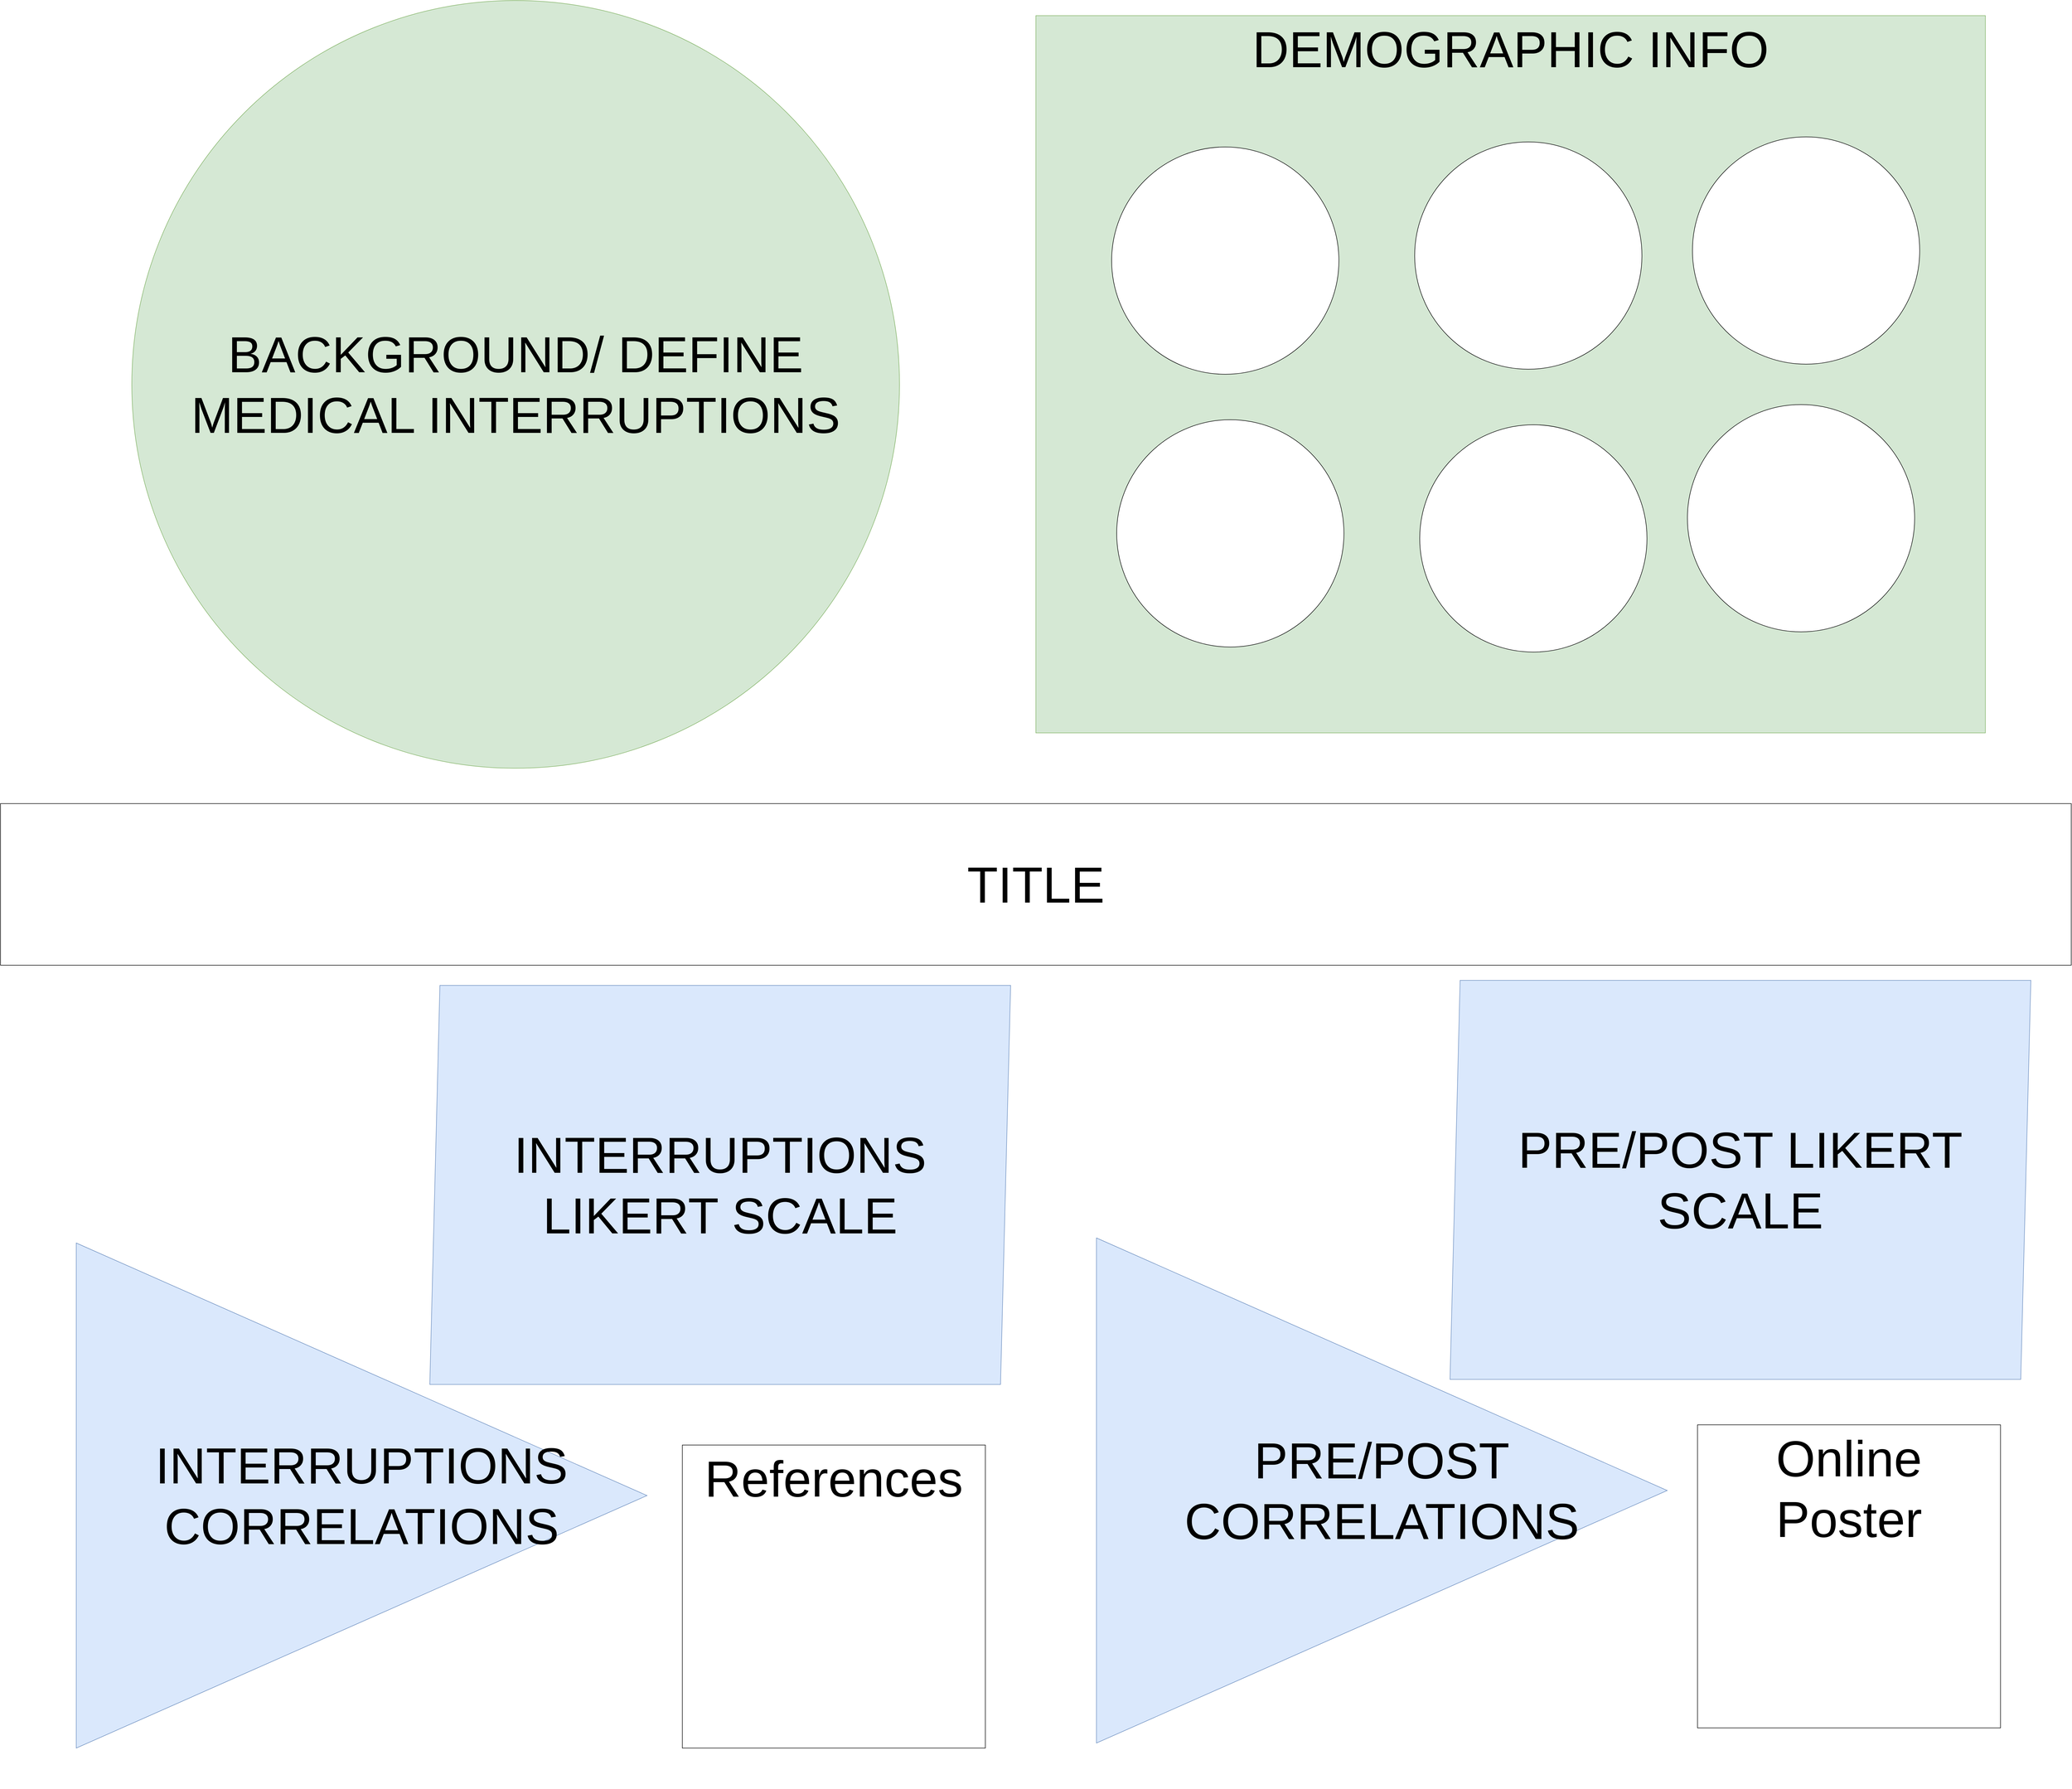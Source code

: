 <mxfile version="21.6.1" type="github">
  <diagram name="Page-1" id="cC_zP4I_xgYjMpr82xzc">
    <mxGraphModel dx="5250" dy="2745" grid="1" gridSize="10" guides="1" tooltips="1" connect="1" arrows="1" fold="1" page="1" pageScale="1" pageWidth="4100" pageHeight="3600" math="0" shadow="0">
      <root>
        <mxCell id="0" />
        <mxCell id="1" parent="0" />
        <mxCell id="6hHZzvhaUNKSlwccIixW-21" value="&lt;font style=&quot;font-size: 100px;&quot;&gt;References&lt;/font&gt;" style="whiteSpace=wrap;html=1;aspect=fixed;verticalAlign=top;" vertex="1" parent="1">
          <mxGeometry x="1350" y="2910" width="600" height="600" as="geometry" />
        </mxCell>
        <mxCell id="6hHZzvhaUNKSlwccIixW-2" value="&lt;font style=&quot;font-size: 100px;&quot;&gt;TITLE&lt;/font&gt;" style="rounded=0;whiteSpace=wrap;html=1;" vertex="1" parent="1">
          <mxGeometry y="1640" width="4100" height="320" as="geometry" />
        </mxCell>
        <mxCell id="6hHZzvhaUNKSlwccIixW-3" value="BACKGROUND/ DEFINE MEDICAL INTERRUPTIONS" style="ellipse;whiteSpace=wrap;html=1;aspect=fixed;fontSize=100;fillColor=#d5e8d4;strokeColor=#82b366;" vertex="1" parent="1">
          <mxGeometry x="260" y="50" width="1520" height="1520" as="geometry" />
        </mxCell>
        <mxCell id="6hHZzvhaUNKSlwccIixW-5" value="DEMOGRAPHIC INFO" style="rounded=0;whiteSpace=wrap;html=1;fontSize=100;verticalAlign=top;fillColor=#d5e8d4;strokeColor=#82b366;" vertex="1" parent="1">
          <mxGeometry x="2050" y="80" width="1880" height="1420" as="geometry" />
        </mxCell>
        <mxCell id="6hHZzvhaUNKSlwccIixW-6" value="" style="ellipse;whiteSpace=wrap;html=1;aspect=fixed;" vertex="1" parent="1">
          <mxGeometry x="2200" y="340" width="450" height="450" as="geometry" />
        </mxCell>
        <mxCell id="6hHZzvhaUNKSlwccIixW-7" value="" style="ellipse;whiteSpace=wrap;html=1;aspect=fixed;" vertex="1" parent="1">
          <mxGeometry x="2800" y="330" width="450" height="450" as="geometry" />
        </mxCell>
        <mxCell id="6hHZzvhaUNKSlwccIixW-8" value="" style="ellipse;whiteSpace=wrap;html=1;aspect=fixed;" vertex="1" parent="1">
          <mxGeometry x="3350" y="320" width="450" height="450" as="geometry" />
        </mxCell>
        <mxCell id="6hHZzvhaUNKSlwccIixW-9" value="" style="ellipse;whiteSpace=wrap;html=1;aspect=fixed;" vertex="1" parent="1">
          <mxGeometry x="3340" y="850" width="450" height="450" as="geometry" />
        </mxCell>
        <mxCell id="6hHZzvhaUNKSlwccIixW-11" value="" style="ellipse;whiteSpace=wrap;html=1;aspect=fixed;" vertex="1" parent="1">
          <mxGeometry x="2810" y="890" width="450" height="450" as="geometry" />
        </mxCell>
        <mxCell id="6hHZzvhaUNKSlwccIixW-12" value="" style="ellipse;whiteSpace=wrap;html=1;aspect=fixed;" vertex="1" parent="1">
          <mxGeometry x="2210" y="880" width="450" height="450" as="geometry" />
        </mxCell>
        <mxCell id="6hHZzvhaUNKSlwccIixW-14" value="&lt;span style=&quot;font-size: 100px;&quot;&gt;INTERRUPTIONS CORRELATIONS&lt;br&gt;&lt;/span&gt;" style="triangle;whiteSpace=wrap;html=1;fillColor=#dae8fc;strokeColor=#6c8ebf;" vertex="1" parent="1">
          <mxGeometry x="150" y="2510" width="1130" height="1000" as="geometry" />
        </mxCell>
        <mxCell id="6hHZzvhaUNKSlwccIixW-17" value="&lt;font style=&quot;font-size: 100px;&quot;&gt;INTERRUPTIONS LIKERT SCALE&lt;/font&gt;" style="shape=parallelogram;perimeter=parallelogramPerimeter;whiteSpace=wrap;html=1;fixedSize=1;fillColor=#dae8fc;strokeColor=#6c8ebf;" vertex="1" parent="1">
          <mxGeometry x="850" y="2000" width="1150" height="790" as="geometry" />
        </mxCell>
        <mxCell id="6hHZzvhaUNKSlwccIixW-18" value="&lt;span style=&quot;font-size: 100px;&quot;&gt;PRE/POST CORRELATIONS&lt;br&gt;&lt;/span&gt;" style="triangle;whiteSpace=wrap;html=1;fillColor=#dae8fc;strokeColor=#6c8ebf;" vertex="1" parent="1">
          <mxGeometry x="2170" y="2500" width="1130" height="1000" as="geometry" />
        </mxCell>
        <mxCell id="6hHZzvhaUNKSlwccIixW-19" value="&lt;font style=&quot;font-size: 100px;&quot;&gt;PRE/POST LIKERT SCALE&lt;/font&gt;" style="shape=parallelogram;perimeter=parallelogramPerimeter;whiteSpace=wrap;html=1;fixedSize=1;fillColor=#dae8fc;strokeColor=#6c8ebf;" vertex="1" parent="1">
          <mxGeometry x="2870" y="1990" width="1150" height="790" as="geometry" />
        </mxCell>
        <mxCell id="6hHZzvhaUNKSlwccIixW-20" value="" style="shape=image;html=1;verticalAlign=top;verticalLabelPosition=bottom;labelBackgroundColor=#ffffff;imageAspect=0;aspect=fixed;image=https://cdn1.iconfinder.com/data/icons/ionicons-sharp-vol-2/512/qr-code-sharp-128.png" vertex="1" parent="1">
          <mxGeometry x="1410" y="3020" width="470" height="470" as="geometry" />
        </mxCell>
        <mxCell id="6hHZzvhaUNKSlwccIixW-22" value="&lt;font style=&quot;font-size: 100px;&quot;&gt;Online Poster&lt;/font&gt;" style="whiteSpace=wrap;html=1;aspect=fixed;verticalAlign=top;" vertex="1" parent="1">
          <mxGeometry x="3360" y="2870" width="600" height="600" as="geometry" />
        </mxCell>
        <mxCell id="6hHZzvhaUNKSlwccIixW-23" value="" style="shape=image;html=1;verticalAlign=top;verticalLabelPosition=bottom;labelBackgroundColor=#ffffff;imageAspect=0;aspect=fixed;image=https://cdn1.iconfinder.com/data/icons/ionicons-sharp-vol-2/512/qr-code-sharp-128.png" vertex="1" parent="1">
          <mxGeometry x="3425" y="3120" width="470" height="470" as="geometry" />
        </mxCell>
      </root>
    </mxGraphModel>
  </diagram>
</mxfile>

